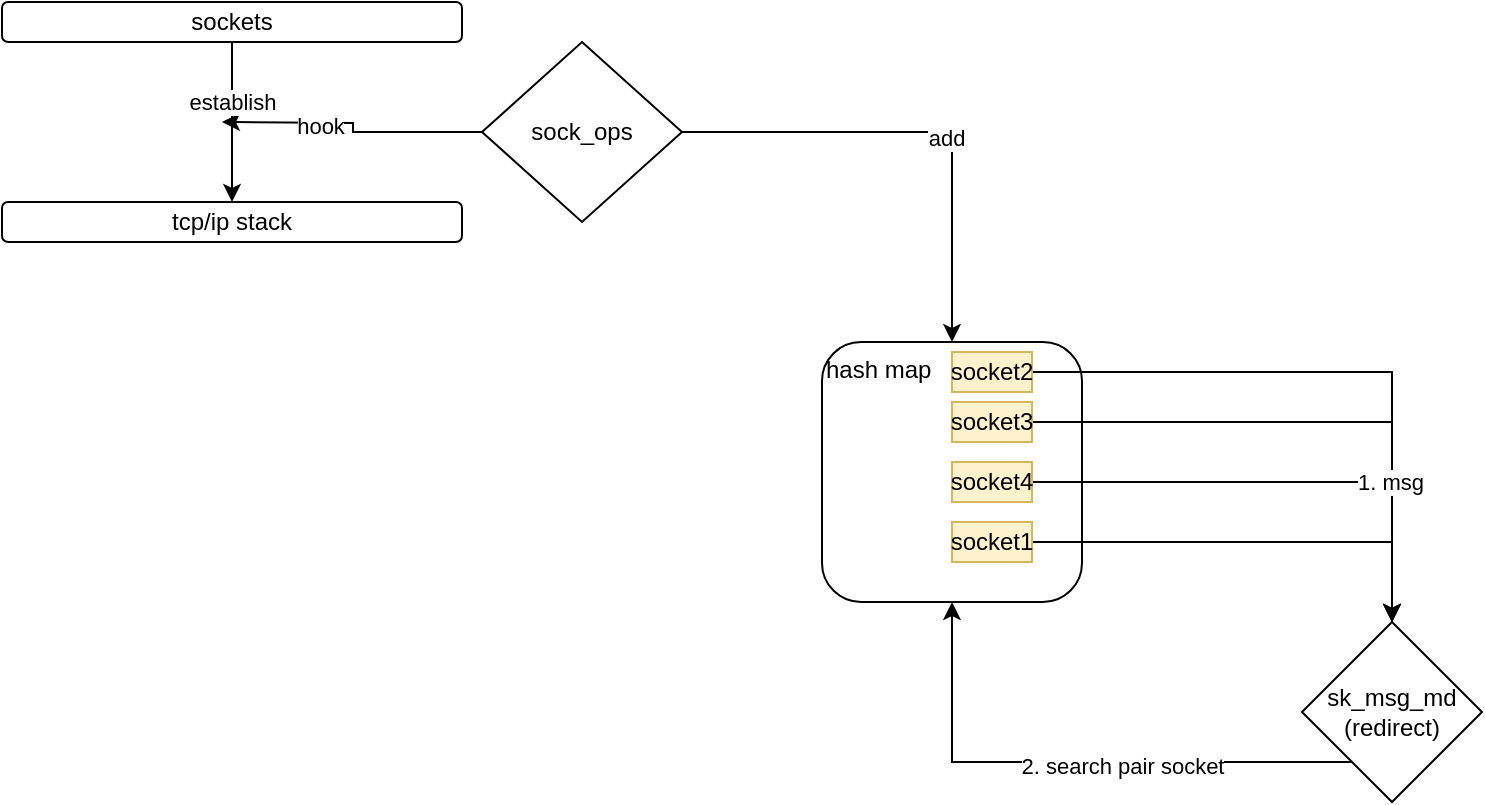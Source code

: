 <mxfile version="14.1.8" type="github">
  <diagram id="0eA8aw2C4x_AHw5Ap8uo" name="Page-1">
    <mxGraphModel dx="782" dy="437" grid="1" gridSize="10" guides="1" tooltips="1" connect="1" arrows="1" fold="1" page="1" pageScale="1" pageWidth="850" pageHeight="1100" math="0" shadow="0">
      <root>
        <mxCell id="0" />
        <mxCell id="1" parent="0" />
        <mxCell id="RCCy9ar9vTBcTcrXnlN3-1" value="hash map" style="rounded=1;whiteSpace=wrap;html=1;align=left;verticalAlign=top;" vertex="1" parent="1">
          <mxGeometry x="770" y="220" width="130" height="130" as="geometry" />
        </mxCell>
        <mxCell id="RCCy9ar9vTBcTcrXnlN3-22" style="edgeStyle=orthogonalEdgeStyle;rounded=0;orthogonalLoop=1;jettySize=auto;html=1;" edge="1" parent="1" source="RCCy9ar9vTBcTcrXnlN3-2">
          <mxGeometry relative="1" as="geometry">
            <mxPoint x="470" y="110" as="targetPoint" />
          </mxGeometry>
        </mxCell>
        <mxCell id="RCCy9ar9vTBcTcrXnlN3-23" value="hook" style="edgeLabel;html=1;align=center;verticalAlign=middle;resizable=0;points=[];" vertex="1" connectable="0" parent="RCCy9ar9vTBcTcrXnlN3-22">
          <mxGeometry x="0.268" y="1" relative="1" as="geometry">
            <mxPoint as="offset" />
          </mxGeometry>
        </mxCell>
        <mxCell id="RCCy9ar9vTBcTcrXnlN3-24" style="edgeStyle=orthogonalEdgeStyle;rounded=0;orthogonalLoop=1;jettySize=auto;html=1;entryX=0.5;entryY=0;entryDx=0;entryDy=0;" edge="1" parent="1" source="RCCy9ar9vTBcTcrXnlN3-2" target="RCCy9ar9vTBcTcrXnlN3-1">
          <mxGeometry relative="1" as="geometry" />
        </mxCell>
        <mxCell id="RCCy9ar9vTBcTcrXnlN3-25" value="add" style="edgeLabel;html=1;align=center;verticalAlign=middle;resizable=0;points=[];" vertex="1" connectable="0" parent="RCCy9ar9vTBcTcrXnlN3-24">
          <mxGeometry x="0.145" y="-3" relative="1" as="geometry">
            <mxPoint as="offset" />
          </mxGeometry>
        </mxCell>
        <mxCell id="RCCy9ar9vTBcTcrXnlN3-2" value="sock_ops" style="rhombus;whiteSpace=wrap;html=1;" vertex="1" parent="1">
          <mxGeometry x="600" y="70" width="100" height="90" as="geometry" />
        </mxCell>
        <mxCell id="RCCy9ar9vTBcTcrXnlN3-48" style="edgeStyle=orthogonalEdgeStyle;rounded=0;orthogonalLoop=1;jettySize=auto;html=1;entryX=0.5;entryY=1;entryDx=0;entryDy=0;" edge="1" parent="1" source="RCCy9ar9vTBcTcrXnlN3-3" target="RCCy9ar9vTBcTcrXnlN3-1">
          <mxGeometry relative="1" as="geometry">
            <Array as="points">
              <mxPoint x="1055" y="430" />
              <mxPoint x="835" y="430" />
            </Array>
          </mxGeometry>
        </mxCell>
        <mxCell id="RCCy9ar9vTBcTcrXnlN3-49" value="2. search pair socket" style="edgeLabel;html=1;align=center;verticalAlign=middle;resizable=0;points=[];" vertex="1" connectable="0" parent="RCCy9ar9vTBcTcrXnlN3-48">
          <mxGeometry x="-0.372" y="2" relative="1" as="geometry">
            <mxPoint x="-27" as="offset" />
          </mxGeometry>
        </mxCell>
        <mxCell id="RCCy9ar9vTBcTcrXnlN3-3" value="sk_msg_md&lt;br&gt;(redirect)" style="rhombus;whiteSpace=wrap;html=1;" vertex="1" parent="1">
          <mxGeometry x="1010" y="360" width="90" height="90" as="geometry" />
        </mxCell>
        <mxCell id="RCCy9ar9vTBcTcrXnlN3-20" value="" style="edgeStyle=orthogonalEdgeStyle;rounded=0;orthogonalLoop=1;jettySize=auto;html=1;" edge="1" parent="1" source="RCCy9ar9vTBcTcrXnlN3-16" target="RCCy9ar9vTBcTcrXnlN3-19">
          <mxGeometry relative="1" as="geometry" />
        </mxCell>
        <mxCell id="RCCy9ar9vTBcTcrXnlN3-21" value="establish" style="edgeLabel;html=1;align=center;verticalAlign=middle;resizable=0;points=[];" vertex="1" connectable="0" parent="RCCy9ar9vTBcTcrXnlN3-20">
          <mxGeometry x="-0.258" relative="1" as="geometry">
            <mxPoint as="offset" />
          </mxGeometry>
        </mxCell>
        <mxCell id="RCCy9ar9vTBcTcrXnlN3-16" value="sockets" style="rounded=1;whiteSpace=wrap;html=1;" vertex="1" parent="1">
          <mxGeometry x="360" y="50" width="230" height="20" as="geometry" />
        </mxCell>
        <mxCell id="RCCy9ar9vTBcTcrXnlN3-19" value="tcp/ip stack" style="rounded=1;whiteSpace=wrap;html=1;" vertex="1" parent="1">
          <mxGeometry x="360" y="150" width="230" height="20" as="geometry" />
        </mxCell>
        <mxCell id="RCCy9ar9vTBcTcrXnlN3-52" style="edgeStyle=orthogonalEdgeStyle;rounded=0;orthogonalLoop=1;jettySize=auto;html=1;entryX=0.5;entryY=0;entryDx=0;entryDy=0;" edge="1" parent="1" source="RCCy9ar9vTBcTcrXnlN3-32" target="RCCy9ar9vTBcTcrXnlN3-3">
          <mxGeometry relative="1" as="geometry">
            <mxPoint x="1050" y="320" as="targetPoint" />
          </mxGeometry>
        </mxCell>
        <mxCell id="RCCy9ar9vTBcTcrXnlN3-32" value="socket1" style="text;html=1;strokeColor=#d6b656;fillColor=#fff2cc;align=center;verticalAlign=middle;whiteSpace=wrap;rounded=0;" vertex="1" parent="1">
          <mxGeometry x="835" y="310" width="40" height="20" as="geometry" />
        </mxCell>
        <mxCell id="RCCy9ar9vTBcTcrXnlN3-51" style="edgeStyle=orthogonalEdgeStyle;rounded=0;orthogonalLoop=1;jettySize=auto;html=1;entryX=0.5;entryY=0;entryDx=0;entryDy=0;" edge="1" parent="1" source="RCCy9ar9vTBcTcrXnlN3-33" target="RCCy9ar9vTBcTcrXnlN3-3">
          <mxGeometry relative="1" as="geometry" />
        </mxCell>
        <mxCell id="RCCy9ar9vTBcTcrXnlN3-33" value="socket2&lt;span style=&quot;color: rgba(0 , 0 , 0 , 0) ; font-family: monospace ; font-size: 0px&quot;&gt;%3CmxGraphModel%3E%3Croot%3E%3CmxCell%20id%3D%220%22%2F%3E%3CmxCell%20id%3D%221%22%20parent%3D%220%22%2F%3E%3CmxCell%20id%3D%222%22%20value%3D%22socket1%22%20style%3D%22text%3Bhtml%3D1%3BstrokeColor%3D%23d6b656%3BfillColor%3D%23fff2cc%3Balign%3Dcenter%3BverticalAlign%3Dmiddle%3BwhiteSpace%3Dwrap%3Brounded%3D0%3B%22%20vertex%3D%221%22%20parent%3D%221%22%3E%3CmxGeometry%20x%3D%22740%22%20y%3D%22250%22%20width%3D%2240%22%20height%3D%2220%22%20as%3D%22geometry%22%2F%3E%3C%2FmxCell%3E%3C%2Froot%3E%3C%2FmxGraphModel%3E&lt;/span&gt;" style="text;html=1;strokeColor=#d6b656;fillColor=#fff2cc;align=center;verticalAlign=middle;whiteSpace=wrap;rounded=0;" vertex="1" parent="1">
          <mxGeometry x="835" y="225" width="40" height="20" as="geometry" />
        </mxCell>
        <mxCell id="RCCy9ar9vTBcTcrXnlN3-50" style="edgeStyle=orthogonalEdgeStyle;rounded=0;orthogonalLoop=1;jettySize=auto;html=1;entryX=0.5;entryY=0;entryDx=0;entryDy=0;" edge="1" parent="1" source="RCCy9ar9vTBcTcrXnlN3-35" target="RCCy9ar9vTBcTcrXnlN3-3">
          <mxGeometry relative="1" as="geometry" />
        </mxCell>
        <mxCell id="RCCy9ar9vTBcTcrXnlN3-35" value="socket3&lt;span style=&quot;color: rgba(0 , 0 , 0 , 0) ; font-family: monospace ; font-size: 0px&quot;&gt;%3CmxGraphModel%3E%3Croot%3E%3CmxCell%20id%3D%220%22%2F%3E%3CmxCell%20id%3D%221%22%20parent%3D%220%22%2F%3E%3CmxCell%20id%3D%222%22%20value%3D%22socket1%22%20style%3D%22text%3Bhtml%3D1%3BstrokeColor%3D%23d6b656%3BfillColor%3D%23fff2cc%3Balign%3Dcenter%3BverticalAlign%3Dmiddle%3BwhiteSpace%3Dwrap%3Brounded%3D0%3B%22%20vertex%3D%221%22%20parent%3D%221%22%3E%3CmxGeometry%20x%3D%22740%22%20y%3D%22250%22%20width%3D%2240%22%20height%3D%2220%22%20as%3D%22geometry%22%2F%3E%3C%2FmxCell%3E%3C%2Froot%3E%3C%2FmxGraphModel%33&lt;/span&gt;" style="text;html=1;strokeColor=#d6b656;fillColor=#fff2cc;align=center;verticalAlign=middle;whiteSpace=wrap;rounded=0;" vertex="1" parent="1">
          <mxGeometry x="835" y="250" width="40" height="20" as="geometry" />
        </mxCell>
        <mxCell id="RCCy9ar9vTBcTcrXnlN3-43" style="edgeStyle=orthogonalEdgeStyle;rounded=0;orthogonalLoop=1;jettySize=auto;html=1;entryX=0.5;entryY=0;entryDx=0;entryDy=0;" edge="1" parent="1" source="RCCy9ar9vTBcTcrXnlN3-37" target="RCCy9ar9vTBcTcrXnlN3-3">
          <mxGeometry relative="1" as="geometry" />
        </mxCell>
        <mxCell id="RCCy9ar9vTBcTcrXnlN3-47" value="1. msg" style="edgeLabel;html=1;align=center;verticalAlign=middle;resizable=0;points=[];" vertex="1" connectable="0" parent="RCCy9ar9vTBcTcrXnlN3-43">
          <mxGeometry x="0.432" relative="1" as="geometry">
            <mxPoint as="offset" />
          </mxGeometry>
        </mxCell>
        <mxCell id="RCCy9ar9vTBcTcrXnlN3-37" value="socket4&lt;span style=&quot;color: rgba(0 , 0 , 0 , 0) ; font-family: monospace ; font-size: 0px&quot;&gt;%3CmxGraphModel%3E%3Croot%3E%3CmxCell%20id%3D%220%22%2F%3E%3CmxCell%20id%3D%221%22%20parent%3D%220%22%2F%3E%3CmxCell%20id%3D%222%22%20value%3D%22socket1%22%20style%3D%22text%3Bhtml%3D1%3BstrokeColor%3D%23d6b656%3BfillColor%3D%23fff2cc%3Balign%3Dcenter%3BverticalAlign%3Dmiddle%3BwhiteSpace%3Dwrap%3Brounded%3D0%3B%22%20vertex%3D%221%22%20parent%3D%221%22%3E%3CmxGeometry%20x%3D%22740%22%20y%3D%22250%22%20width%3D%2240%22%20height%3D%2220%22%20as%3D%22geometry%22%2F%3E%3C%2FmxCell%3E%3C%2Froot%3E%3C%2FmxGraphModel%34&lt;/span&gt;" style="text;html=1;strokeColor=#d6b656;fillColor=#fff2cc;align=center;verticalAlign=middle;whiteSpace=wrap;rounded=0;" vertex="1" parent="1">
          <mxGeometry x="835" y="280" width="40" height="20" as="geometry" />
        </mxCell>
      </root>
    </mxGraphModel>
  </diagram>
</mxfile>
